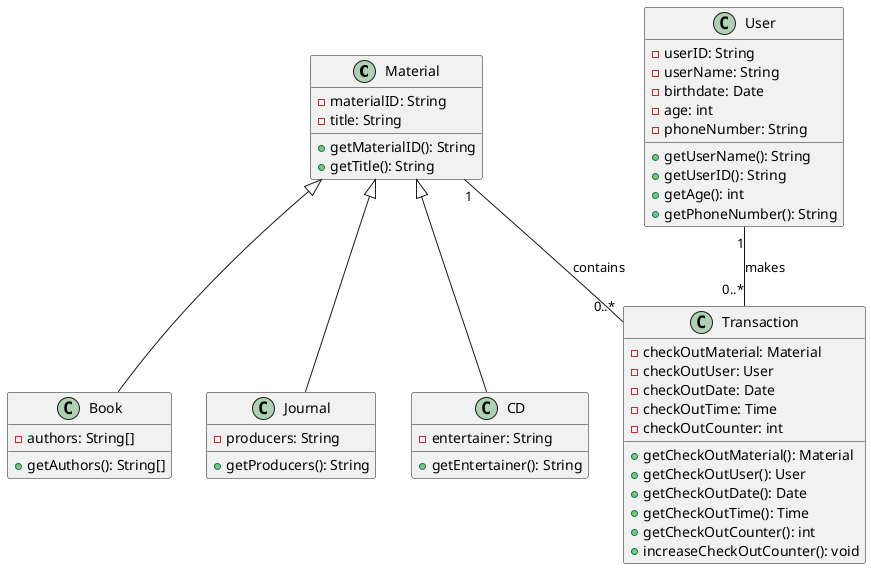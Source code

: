 @startuml

'Defining non-unique library material traits + methods
class Material {
    -materialID: String
    -title: String
    +getMaterialID(): String
    +getTitle(): String
}

'defining unique trait and method of Book class- Inheritance of material
class Book {
    -authors: String[]
    +getAuthors(): String[]
}

'defining unique trait and method of Journal class- Inheritance of material
class Journal {
    -producers: String
    +getProducers(): String
}

'defining unique trait and method of CD class- Inheritance of material
class CD{
    -entertainer: String
    +getEntertainer(): String
}

'defining all characteristic and get methods for User class- Association with Loan
class User {
    -userID: String
    -userName: String
    -birthdate: Date
    -age: int
    -phoneNumber: String
    +getUserName(): String
    +getUserID(): String
    +getAge(): int
    +getPhoneNumber(): String
}

'defining all characteristics and get methods for Transaction class- Aggregation of Material
class Transaction {
    -checkOutMaterial: Material
    -checkOutUser: User
    -checkOutDate: Date
    -checkOutTime: Time
    -checkOutCounter: int
    +getCheckOutMaterial(): Material
    +getCheckOutUser(): User
    +getCheckOutDate(): Date
    +getCheckOutTime(): Time
    +getCheckOutCounter(): int
    +increaseCheckOutCounter(): void
}

'Creating connecting arrows
Material <|-- Book
Material <|-- Journal
Material <|-- CD

'Defining a 1 to 0 association between Transaction and Material
Material "1" -- "0..*" Transaction: contains

'Defining a 1 to 0 association between User and Transaction
User "1" -- "0..*" Transaction: makes

@enduml

